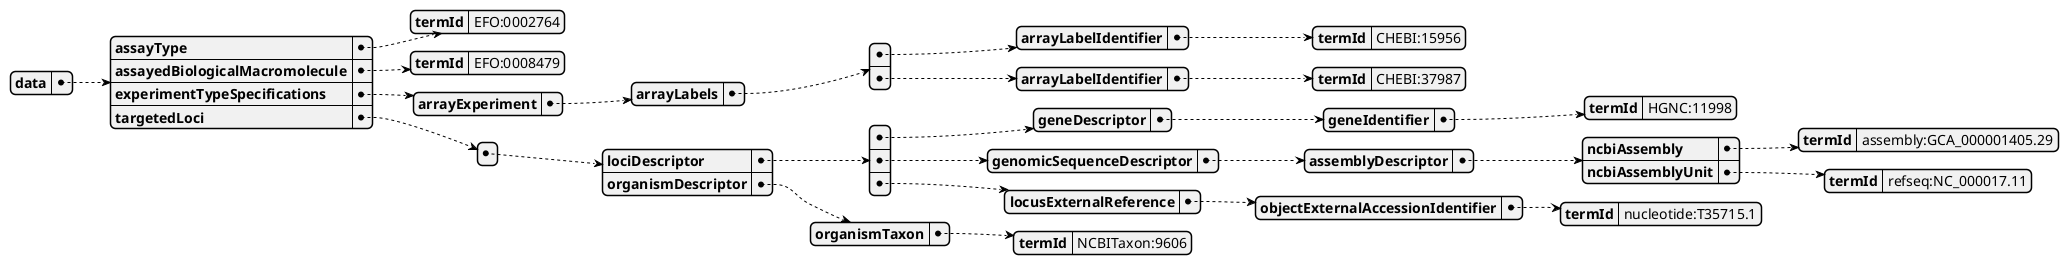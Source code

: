 @startjson

{
    "data": {
        "assayType": {
            "termId": "EFO:0002764"
        },
        "assayedBiologicalMacromolecule": {
            "termId": "EFO:0008479"
        },
        "experimentTypeSpecifications": {
            "arrayExperiment": {
                "arrayLabels": [
                    {
                        "arrayLabelIdentifier": {
                            "termId": "CHEBI:15956"
                        }
                    },
                    {
                        "arrayLabelIdentifier": {
                            "termId": "CHEBI:37987"
                        }
                    }
                ]
            }
        },
        "targetedLoci": [
            {
                "lociDescriptor": [
                    {
                        "geneDescriptor": {
                            "geneIdentifier": {
                                "termId": "HGNC:11998"
                            }
                        }
                    },
                    {
                        "genomicSequenceDescriptor": {
                            "assemblyDescriptor": {
                                "ncbiAssembly": {
                                    "termId": "assembly:GCA_000001405.29"
                                },
                                "ncbiAssemblyUnit": {
                                    "termId": "refseq:NC_000017.11"
                                }
                            }
                        }
                    },
                    {
                        "locusExternalReference": {
                            "objectExternalAccessionIdentifier": {
                                "termId": "nucleotide:T35715.1"
                            }
                        }
                    }
                ],
                "organismDescriptor": {
                    "organismTaxon": {
                        "termId": "NCBITaxon:9606"
                    }
                }
            }
        ]
    }
}
@endjson